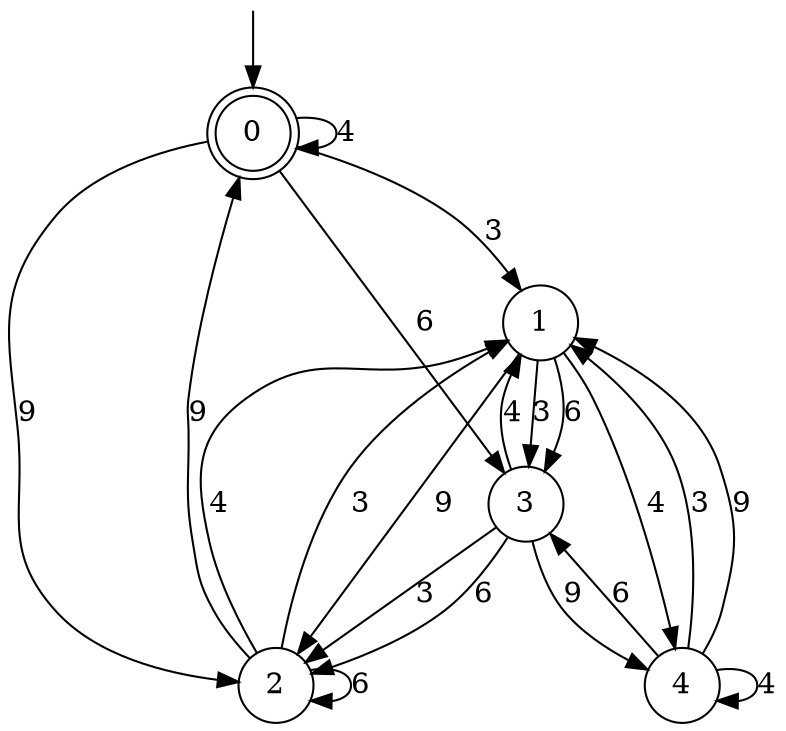 digraph g {

	s0 [shape="doublecircle" label="0"];
	s1 [shape="circle" label="1"];
	s2 [shape="circle" label="2"];
	s3 [shape="circle" label="3"];
	s4 [shape="circle" label="4"];
	s0 -> s0 [label="4"];
	s0 -> s1 [label="3"];
	s0 -> s2 [label="9"];
	s0 -> s3 [label="6"];
	s1 -> s4 [label="4"];
	s1 -> s3 [label="3"];
	s1 -> s2 [label="9"];
	s1 -> s3 [label="6"];
	s2 -> s1 [label="4"];
	s2 -> s1 [label="3"];
	s2 -> s0 [label="9"];
	s2 -> s2 [label="6"];
	s3 -> s1 [label="4"];
	s3 -> s2 [label="3"];
	s3 -> s4 [label="9"];
	s3 -> s2 [label="6"];
	s4 -> s4 [label="4"];
	s4 -> s1 [label="3"];
	s4 -> s1 [label="9"];
	s4 -> s3 [label="6"];

__start0 [label="" shape="none" width="0" height="0"];
__start0 -> s0;

}
